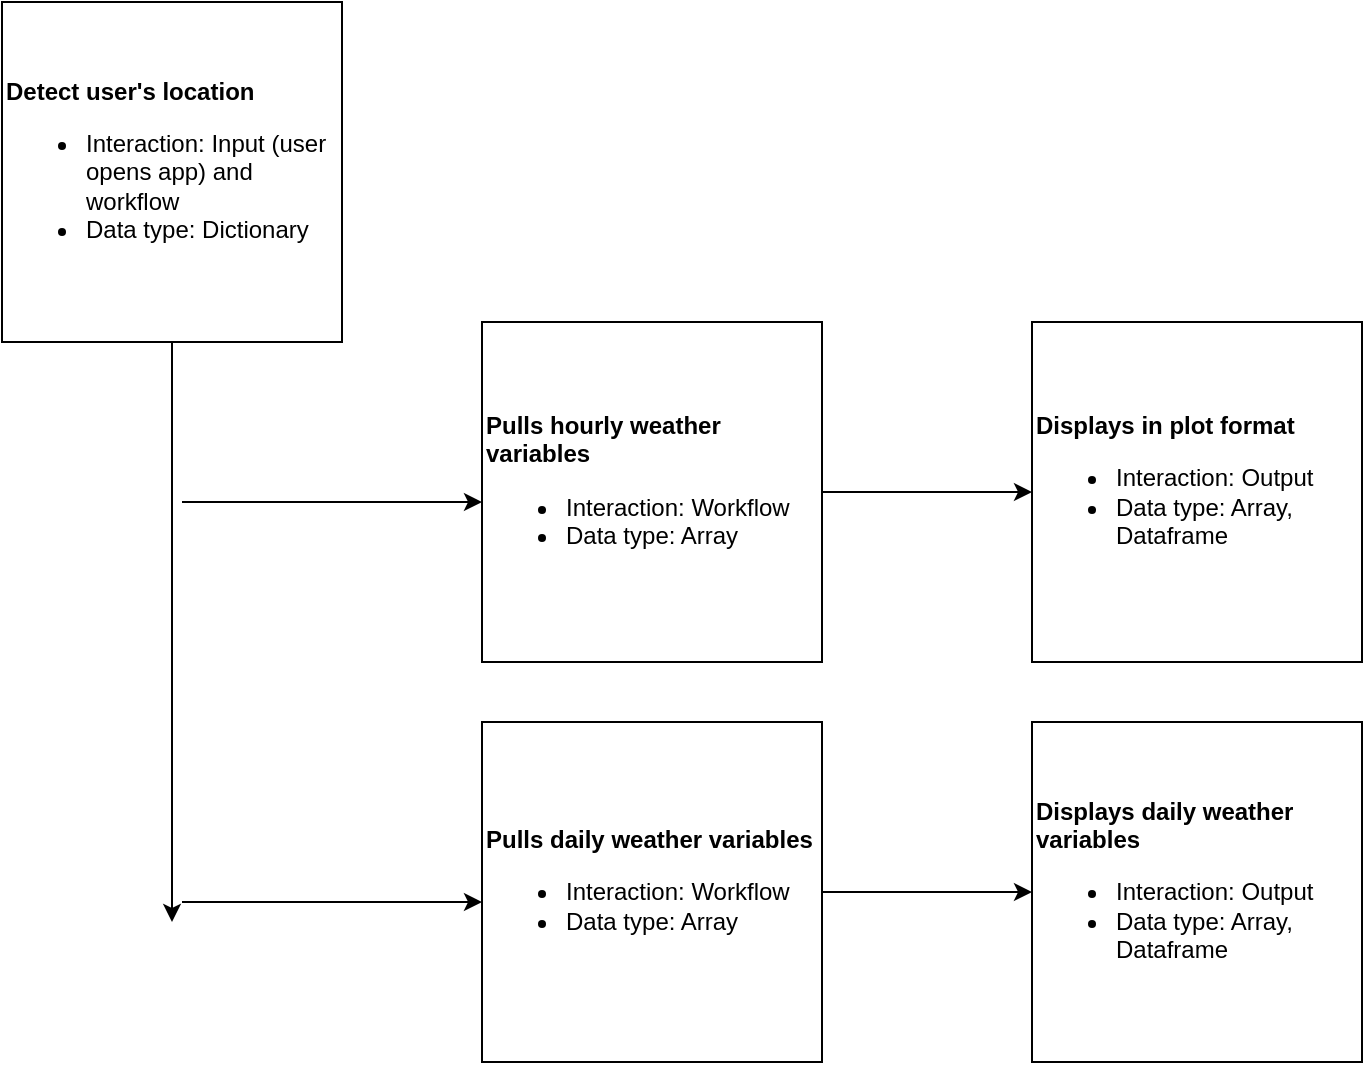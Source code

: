 <mxfile>
    <diagram id="KOi1YEAQ7PWylTglRWo0" name="Page-1">
        <mxGraphModel dx="1199" dy="424" grid="1" gridSize="10" guides="1" tooltips="1" connect="1" arrows="1" fold="1" page="1" pageScale="1" pageWidth="850" pageHeight="1100" math="0" shadow="0">
            <root>
                <mxCell id="0"/>
                <mxCell id="1" parent="0"/>
                <mxCell id="4" value="" style="html=1;" parent="1" source="2" edge="1">
                    <mxGeometry relative="1" as="geometry">
                        <mxPoint x="135" y="480" as="targetPoint"/>
                    </mxGeometry>
                </mxCell>
                <mxCell id="2" value="&lt;b&gt;Detect user's location&lt;br&gt;&lt;/b&gt;&lt;ul&gt;&lt;li&gt;Interaction: Input (user opens app) and workflow&lt;/li&gt;&lt;li&gt;Data type: Dictionary&lt;/li&gt;&lt;/ul&gt;" style="whiteSpace=wrap;html=1;aspect=fixed;align=left;" parent="1" vertex="1">
                    <mxGeometry x="50" y="20" width="170" height="170" as="geometry"/>
                </mxCell>
                <mxCell id="5" value="" style="endArrow=classic;html=1;" parent="1" edge="1">
                    <mxGeometry width="50" height="50" relative="1" as="geometry">
                        <mxPoint x="140" y="270" as="sourcePoint"/>
                        <mxPoint x="290" y="270" as="targetPoint"/>
                    </mxGeometry>
                </mxCell>
                <mxCell id="6" value="" style="endArrow=classic;html=1;" parent="1" edge="1">
                    <mxGeometry width="50" height="50" relative="1" as="geometry">
                        <mxPoint x="140" y="470" as="sourcePoint"/>
                        <mxPoint x="290" y="470" as="targetPoint"/>
                    </mxGeometry>
                </mxCell>
                <mxCell id="9" value="" style="edgeStyle=none;html=1;" parent="1" source="7" target="8" edge="1">
                    <mxGeometry relative="1" as="geometry"/>
                </mxCell>
                <mxCell id="7" value="&lt;b&gt;Pulls hourly weather variables&lt;br&gt;&lt;/b&gt;&lt;ul&gt;&lt;li&gt;Interaction: Workflow&lt;/li&gt;&lt;li&gt;Data type: Array&lt;/li&gt;&lt;/ul&gt;" style="whiteSpace=wrap;html=1;aspect=fixed;align=left;" parent="1" vertex="1">
                    <mxGeometry x="290" y="180" width="170" height="170" as="geometry"/>
                </mxCell>
                <mxCell id="8" value="&lt;b&gt;Displays in plot format&lt;br&gt;&lt;/b&gt;&lt;ul&gt;&lt;li&gt;Interaction: Output&lt;/li&gt;&lt;li&gt;Data type: Array, Dataframe&lt;/li&gt;&lt;/ul&gt;" style="whiteSpace=wrap;html=1;align=left;" parent="1" vertex="1">
                    <mxGeometry x="565" y="180" width="165" height="170" as="geometry"/>
                </mxCell>
                <mxCell id="16" value="" style="edgeStyle=none;html=1;" parent="1" source="10" target="15" edge="1">
                    <mxGeometry relative="1" as="geometry"/>
                </mxCell>
                <mxCell id="10" value="&lt;b&gt;Pulls daily weather variables&lt;br&gt;&lt;/b&gt;&lt;ul&gt;&lt;li&gt;Interaction: Workflow&lt;/li&gt;&lt;li&gt;Data type: Array&lt;/li&gt;&lt;/ul&gt;" style="whiteSpace=wrap;html=1;aspect=fixed;align=left;" parent="1" vertex="1">
                    <mxGeometry x="290" y="380" width="170" height="170" as="geometry"/>
                </mxCell>
                <mxCell id="15" value="&lt;b&gt;Displays daily weather variables&lt;br&gt;&lt;/b&gt;&lt;ul&gt;&lt;li&gt;Interaction: Output&lt;/li&gt;&lt;li&gt;Data type: Array, Dataframe&lt;/li&gt;&lt;/ul&gt;" style="whiteSpace=wrap;html=1;align=left;" parent="1" vertex="1">
                    <mxGeometry x="565" y="380" width="165" height="170" as="geometry"/>
                </mxCell>
            </root>
        </mxGraphModel>
    </diagram>
</mxfile>